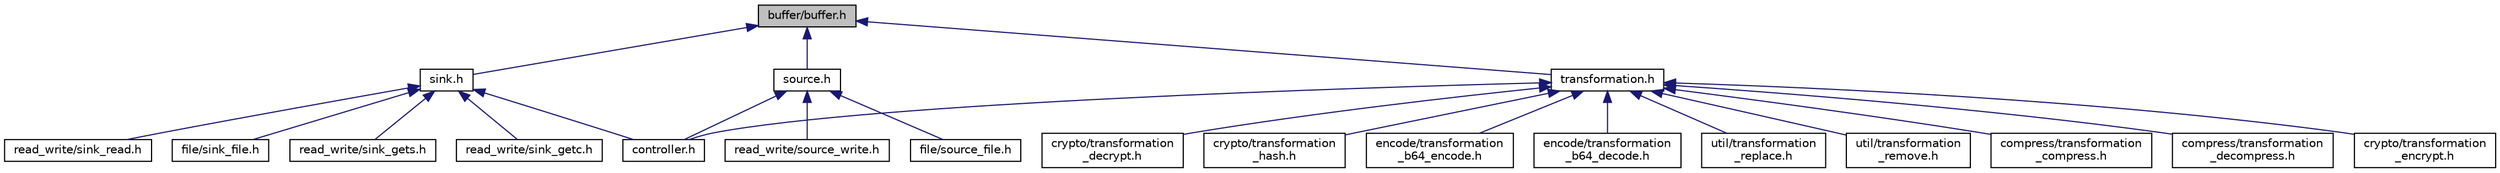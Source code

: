 digraph "buffer/buffer.h"
{
 // LATEX_PDF_SIZE
  edge [fontname="Helvetica",fontsize="10",labelfontname="Helvetica",labelfontsize="10"];
  node [fontname="Helvetica",fontsize="10",shape=record];
  Node1 [label="buffer/buffer.h",height=0.2,width=0.4,color="black", fillcolor="grey75", style="filled", fontcolor="black",tooltip="Buffer class declaration."];
  Node1 -> Node2 [dir="back",color="midnightblue",fontsize="10",style="solid",fontname="Helvetica"];
  Node2 [label="sink.h",height=0.2,width=0.4,color="black", fillcolor="white", style="filled",URL="$sink_8h.html",tooltip="Sink abstract class and methods declaration."];
  Node2 -> Node3 [dir="back",color="midnightblue",fontsize="10",style="solid",fontname="Helvetica"];
  Node3 [label="controller.h",height=0.2,width=0.4,color="black", fillcolor="white", style="filled",URL="$controller_8h.html",tooltip="Controller class and methods declaration."];
  Node2 -> Node4 [dir="back",color="midnightblue",fontsize="10",style="solid",fontname="Helvetica"];
  Node4 [label="read_write/sink_read.h",height=0.2,width=0.4,color="black", fillcolor="white", style="filled",URL="$sink__read_8h.html",tooltip=" "];
  Node2 -> Node5 [dir="back",color="midnightblue",fontsize="10",style="solid",fontname="Helvetica"];
  Node5 [label="file/sink_file.h",height=0.2,width=0.4,color="black", fillcolor="white", style="filled",URL="$sink__file_8h.html",tooltip=" "];
  Node2 -> Node6 [dir="back",color="midnightblue",fontsize="10",style="solid",fontname="Helvetica"];
  Node6 [label="read_write/sink_gets.h",height=0.2,width=0.4,color="black", fillcolor="white", style="filled",URL="$sink__gets_8h.html",tooltip=" "];
  Node2 -> Node7 [dir="back",color="midnightblue",fontsize="10",style="solid",fontname="Helvetica"];
  Node7 [label="read_write/sink_getc.h",height=0.2,width=0.4,color="black", fillcolor="white", style="filled",URL="$sink__getc_8h.html",tooltip=" "];
  Node1 -> Node8 [dir="back",color="midnightblue",fontsize="10",style="solid",fontname="Helvetica"];
  Node8 [label="source.h",height=0.2,width=0.4,color="black", fillcolor="white", style="filled",URL="$source_8h.html",tooltip="Source abstract class and methods declaration."];
  Node8 -> Node3 [dir="back",color="midnightblue",fontsize="10",style="solid",fontname="Helvetica"];
  Node8 -> Node9 [dir="back",color="midnightblue",fontsize="10",style="solid",fontname="Helvetica"];
  Node9 [label="read_write/source_write.h",height=0.2,width=0.4,color="black", fillcolor="white", style="filled",URL="$source__write_8h.html",tooltip=" "];
  Node8 -> Node10 [dir="back",color="midnightblue",fontsize="10",style="solid",fontname="Helvetica"];
  Node10 [label="file/source_file.h",height=0.2,width=0.4,color="black", fillcolor="white", style="filled",URL="$source__file_8h.html",tooltip=" "];
  Node1 -> Node11 [dir="back",color="midnightblue",fontsize="10",style="solid",fontname="Helvetica"];
  Node11 [label="transformation.h",height=0.2,width=0.4,color="black", fillcolor="white", style="filled",URL="$transformation_8h.html",tooltip="Transformation abstract class and methods declaration."];
  Node11 -> Node3 [dir="back",color="midnightblue",fontsize="10",style="solid",fontname="Helvetica"];
  Node11 -> Node12 [dir="back",color="midnightblue",fontsize="10",style="solid",fontname="Helvetica"];
  Node12 [label="compress/transformation\l_compress.h",height=0.2,width=0.4,color="black", fillcolor="white", style="filled",URL="$transformation__compress_8h.html",tooltip=" "];
  Node11 -> Node13 [dir="back",color="midnightblue",fontsize="10",style="solid",fontname="Helvetica"];
  Node13 [label="compress/transformation\l_decompress.h",height=0.2,width=0.4,color="black", fillcolor="white", style="filled",URL="$transformation__decompress_8h.html",tooltip=" "];
  Node11 -> Node14 [dir="back",color="midnightblue",fontsize="10",style="solid",fontname="Helvetica"];
  Node14 [label="crypto/transformation\l_encrypt.h",height=0.2,width=0.4,color="black", fillcolor="white", style="filled",URL="$transformation__encrypt_8h.html",tooltip=" "];
  Node11 -> Node15 [dir="back",color="midnightblue",fontsize="10",style="solid",fontname="Helvetica"];
  Node15 [label="crypto/transformation\l_decrypt.h",height=0.2,width=0.4,color="black", fillcolor="white", style="filled",URL="$transformation__decrypt_8h.html",tooltip=" "];
  Node11 -> Node16 [dir="back",color="midnightblue",fontsize="10",style="solid",fontname="Helvetica"];
  Node16 [label="crypto/transformation\l_hash.h",height=0.2,width=0.4,color="black", fillcolor="white", style="filled",URL="$transformation__hash_8h.html",tooltip=" "];
  Node11 -> Node17 [dir="back",color="midnightblue",fontsize="10",style="solid",fontname="Helvetica"];
  Node17 [label="encode/transformation\l_b64_encode.h",height=0.2,width=0.4,color="black", fillcolor="white", style="filled",URL="$transformation__b64__encode_8h.html",tooltip=" "];
  Node11 -> Node18 [dir="back",color="midnightblue",fontsize="10",style="solid",fontname="Helvetica"];
  Node18 [label="encode/transformation\l_b64_decode.h",height=0.2,width=0.4,color="black", fillcolor="white", style="filled",URL="$transformation__b64__decode_8h_source.html",tooltip=" "];
  Node11 -> Node19 [dir="back",color="midnightblue",fontsize="10",style="solid",fontname="Helvetica"];
  Node19 [label="util/transformation\l_replace.h",height=0.2,width=0.4,color="black", fillcolor="white", style="filled",URL="$transformation__replace_8h.html",tooltip=" "];
  Node11 -> Node20 [dir="back",color="midnightblue",fontsize="10",style="solid",fontname="Helvetica"];
  Node20 [label="util/transformation\l_remove.h",height=0.2,width=0.4,color="black", fillcolor="white", style="filled",URL="$transformation__remove_8h.html",tooltip=" "];
}
